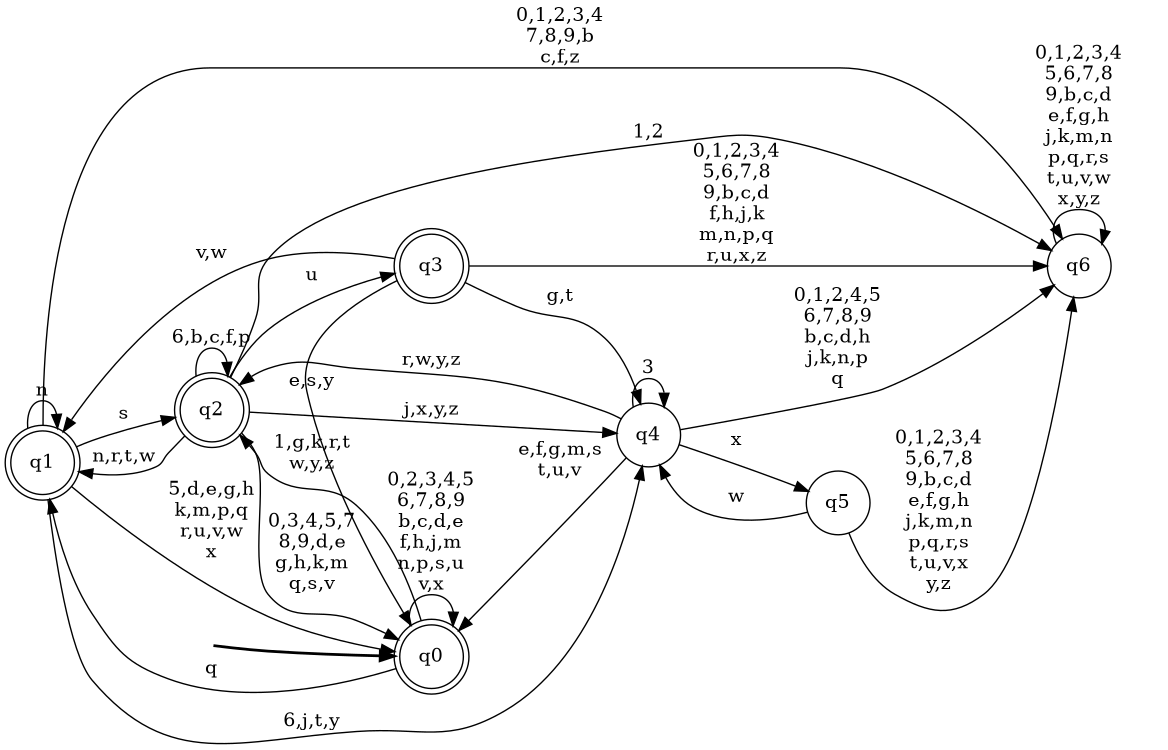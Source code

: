 digraph BlueStar {
__start0 [style = invis, shape = none, label = "", width = 0, height = 0];

rankdir=LR;
size="8,5";

s0 [style="rounded,filled", color="black", fillcolor="white" shape="doublecircle", label="q0"];
s1 [style="rounded,filled", color="black", fillcolor="white" shape="doublecircle", label="q1"];
s2 [style="rounded,filled", color="black", fillcolor="white" shape="doublecircle", label="q2"];
s3 [style="rounded,filled", color="black", fillcolor="white" shape="doublecircle", label="q3"];
s4 [style="filled", color="black", fillcolor="white" shape="circle", label="q4"];
s5 [style="filled", color="black", fillcolor="white" shape="circle", label="q5"];
s6 [style="filled", color="black", fillcolor="white" shape="circle", label="q6"];
subgraph cluster_main { 
	graph [pad=".75", ranksep="0.15", nodesep="0.15"];
	 style=invis; 
	__start0 -> s0 [penwidth=2];
}
s0 -> s0 [label="0,2,3,4,5\n6,7,8,9\nb,c,d,e\nf,h,j,m\nn,p,s,u\nv,x"];
s0 -> s1 [label="q"];
s0 -> s2 [label="1,g,k,r,t\nw,y,z"];
s1 -> s0 [label="5,d,e,g,h\nk,m,p,q\nr,u,v,w\nx"];
s1 -> s1 [label="n"];
s1 -> s2 [label="s"];
s1 -> s4 [label="6,j,t,y"];
s1 -> s6 [label="0,1,2,3,4\n7,8,9,b\nc,f,z"];
s2 -> s0 [label="0,3,4,5,7\n8,9,d,e\ng,h,k,m\nq,s,v"];
s2 -> s1 [label="n,r,t,w"];
s2 -> s2 [label="6,b,c,f,p"];
s2 -> s3 [label="u"];
s2 -> s4 [label="j,x,y,z"];
s2 -> s6 [label="1,2"];
s3 -> s0 [label="e,s,y"];
s3 -> s1 [label="v,w"];
s3 -> s4 [label="g,t"];
s3 -> s6 [label="0,1,2,3,4\n5,6,7,8\n9,b,c,d\nf,h,j,k\nm,n,p,q\nr,u,x,z"];
s4 -> s0 [label="e,f,g,m,s\nt,u,v"];
s4 -> s2 [label="r,w,y,z"];
s4 -> s4 [label="3"];
s4 -> s5 [label="x"];
s4 -> s6 [label="0,1,2,4,5\n6,7,8,9\nb,c,d,h\nj,k,n,p\nq"];
s5 -> s4 [label="w"];
s5 -> s6 [label="0,1,2,3,4\n5,6,7,8\n9,b,c,d\ne,f,g,h\nj,k,m,n\np,q,r,s\nt,u,v,x\ny,z"];
s6 -> s6 [label="0,1,2,3,4\n5,6,7,8\n9,b,c,d\ne,f,g,h\nj,k,m,n\np,q,r,s\nt,u,v,w\nx,y,z"];

}